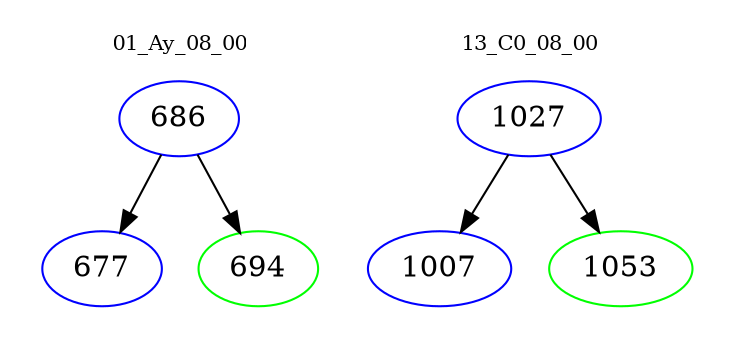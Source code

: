 digraph{
subgraph cluster_0 {
color = white
label = "01_Ay_08_00";
fontsize=10;
T0_686 [label="686", color="blue"]
T0_686 -> T0_677 [color="black"]
T0_677 [label="677", color="blue"]
T0_686 -> T0_694 [color="black"]
T0_694 [label="694", color="green"]
}
subgraph cluster_1 {
color = white
label = "13_C0_08_00";
fontsize=10;
T1_1027 [label="1027", color="blue"]
T1_1027 -> T1_1007 [color="black"]
T1_1007 [label="1007", color="blue"]
T1_1027 -> T1_1053 [color="black"]
T1_1053 [label="1053", color="green"]
}
}
